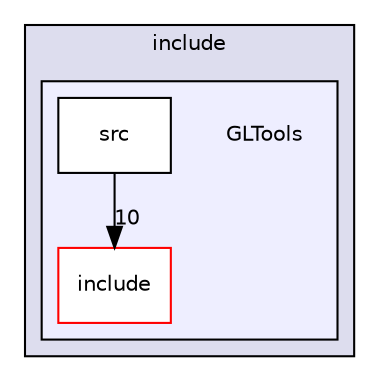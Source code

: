 digraph "include/GLTools" {
  compound=true
  node [ fontsize="10", fontname="Helvetica"];
  edge [ labelfontsize="10", labelfontname="Helvetica"];
  subgraph clusterdir_d44c64559bbebec7f509842c48db8b23 {
    graph [ bgcolor="#ddddee", pencolor="black", label="include" fontname="Helvetica", fontsize="10", URL="dir_d44c64559bbebec7f509842c48db8b23.html"]
  subgraph clusterdir_04d2248af09e8d4b47039d32314b7c56 {
    graph [ bgcolor="#eeeeff", pencolor="black", label="" URL="dir_04d2248af09e8d4b47039d32314b7c56.html"];
    dir_04d2248af09e8d4b47039d32314b7c56 [shape=plaintext label="GLTools"];
    dir_0bdf6ec8bf0dd4e8a8e77453d3eb4f73 [shape=box label="include" color="red" fillcolor="white" style="filled" URL="dir_0bdf6ec8bf0dd4e8a8e77453d3eb4f73.html"];
    dir_e06d6f7f64394931447d653856f6e441 [shape=box label="src" color="black" fillcolor="white" style="filled" URL="dir_e06d6f7f64394931447d653856f6e441.html"];
  }
  }
  dir_e06d6f7f64394931447d653856f6e441->dir_0bdf6ec8bf0dd4e8a8e77453d3eb4f73 [headlabel="10", labeldistance=1.5 headhref="dir_000011_000007.html"];
}
